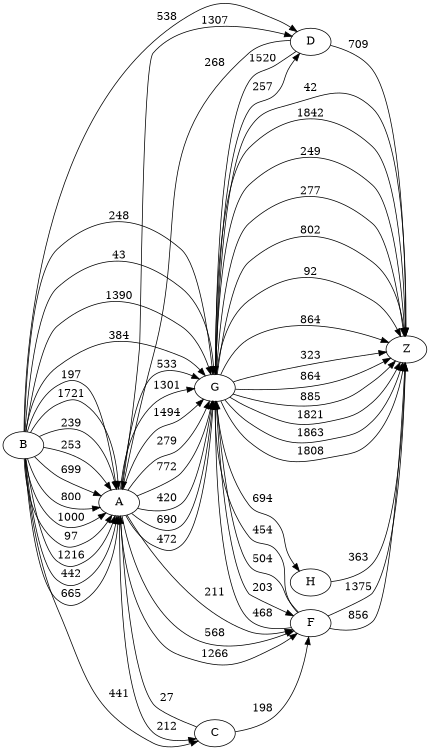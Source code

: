 digraph G {
	rankdir=LR size="8,5"
	B
	A
	B -> A [label=1721]
	A
	G
	A -> G [label=772]
	G
	Z
	G -> Z [label=42]
	B
	A
	B -> A [label=239]
	A
	C
	A -> C [label=212]
	C
	F
	C -> F [label=198]
	F
	G
	F -> G [label=468]
	G
	D
	G -> D [label=257]
	D
	Z
	D -> Z [label=709]
	B
	A
	B -> A [label=253]
	A
	G
	A -> G [label=420]
	G
	Z
	G -> Z [label=1842]
	B
	C
	B -> C [label=441]
	C
	A
	C -> A [label=27]
	A
	F
	A -> F [label=211]
	F
	G
	F -> G [label=454]
	G
	H
	G -> H [label=694]
	H
	Z
	H -> Z [label=363]
	B
	A
	B -> A [label=699]
	A
	G
	A -> G [label=690]
	G
	Z
	G -> Z [label=249]
	B
	A
	B -> A [label=800]
	A
	G
	A -> G [label=472]
	G
	Z
	G -> Z [label=277]
	B
	G
	B -> G [label=248]
	G
	Z
	G -> Z [label=802]
	B
	G
	B -> G [label=43]
	G
	Z
	G -> Z [label=92]
	B
	A
	B -> A [label=1000]
	A
	D
	A -> D [label=1307]
	D
	G
	D -> G [label=1520]
	G
	Z
	G -> Z [label=864]
	B
	A
	B -> A [label=97]
	A
	F
	A -> F [label=568]
	F
	G
	F -> G [label=504]
	G
	Z
	G -> Z [label=323]
	B
	A
	B -> A [label=1216]
	A
	G
	A -> G [label=533]
	G
	Z
	G -> Z [label=864]
	B
	A
	B -> A [label=442]
	A
	F
	A -> F [label=1266]
	F
	Z
	F -> Z [label=1375]
	B
	D
	B -> D [label=538]
	D
	A
	D -> A [label=268]
	A
	G
	A -> G [label=1301]
	G
	Z
	G -> Z [label=885]
	B
	A
	B -> A [label=665]
	A
	G
	A -> G [label=1494]
	G
	Z
	G -> Z [label=1821]
	B
	G
	B -> G [label=1390]
	G
	Z
	G -> Z [label=1863]
	B
	A
	B -> A [label=197]
	A
	G
	A -> G [label=279]
	G
	F
	G -> F [label=203]
	F
	Z
	F -> Z [label=856]
	B
	G
	B -> G [label=384]
	G
	Z
	G -> Z [label=1808]
}
